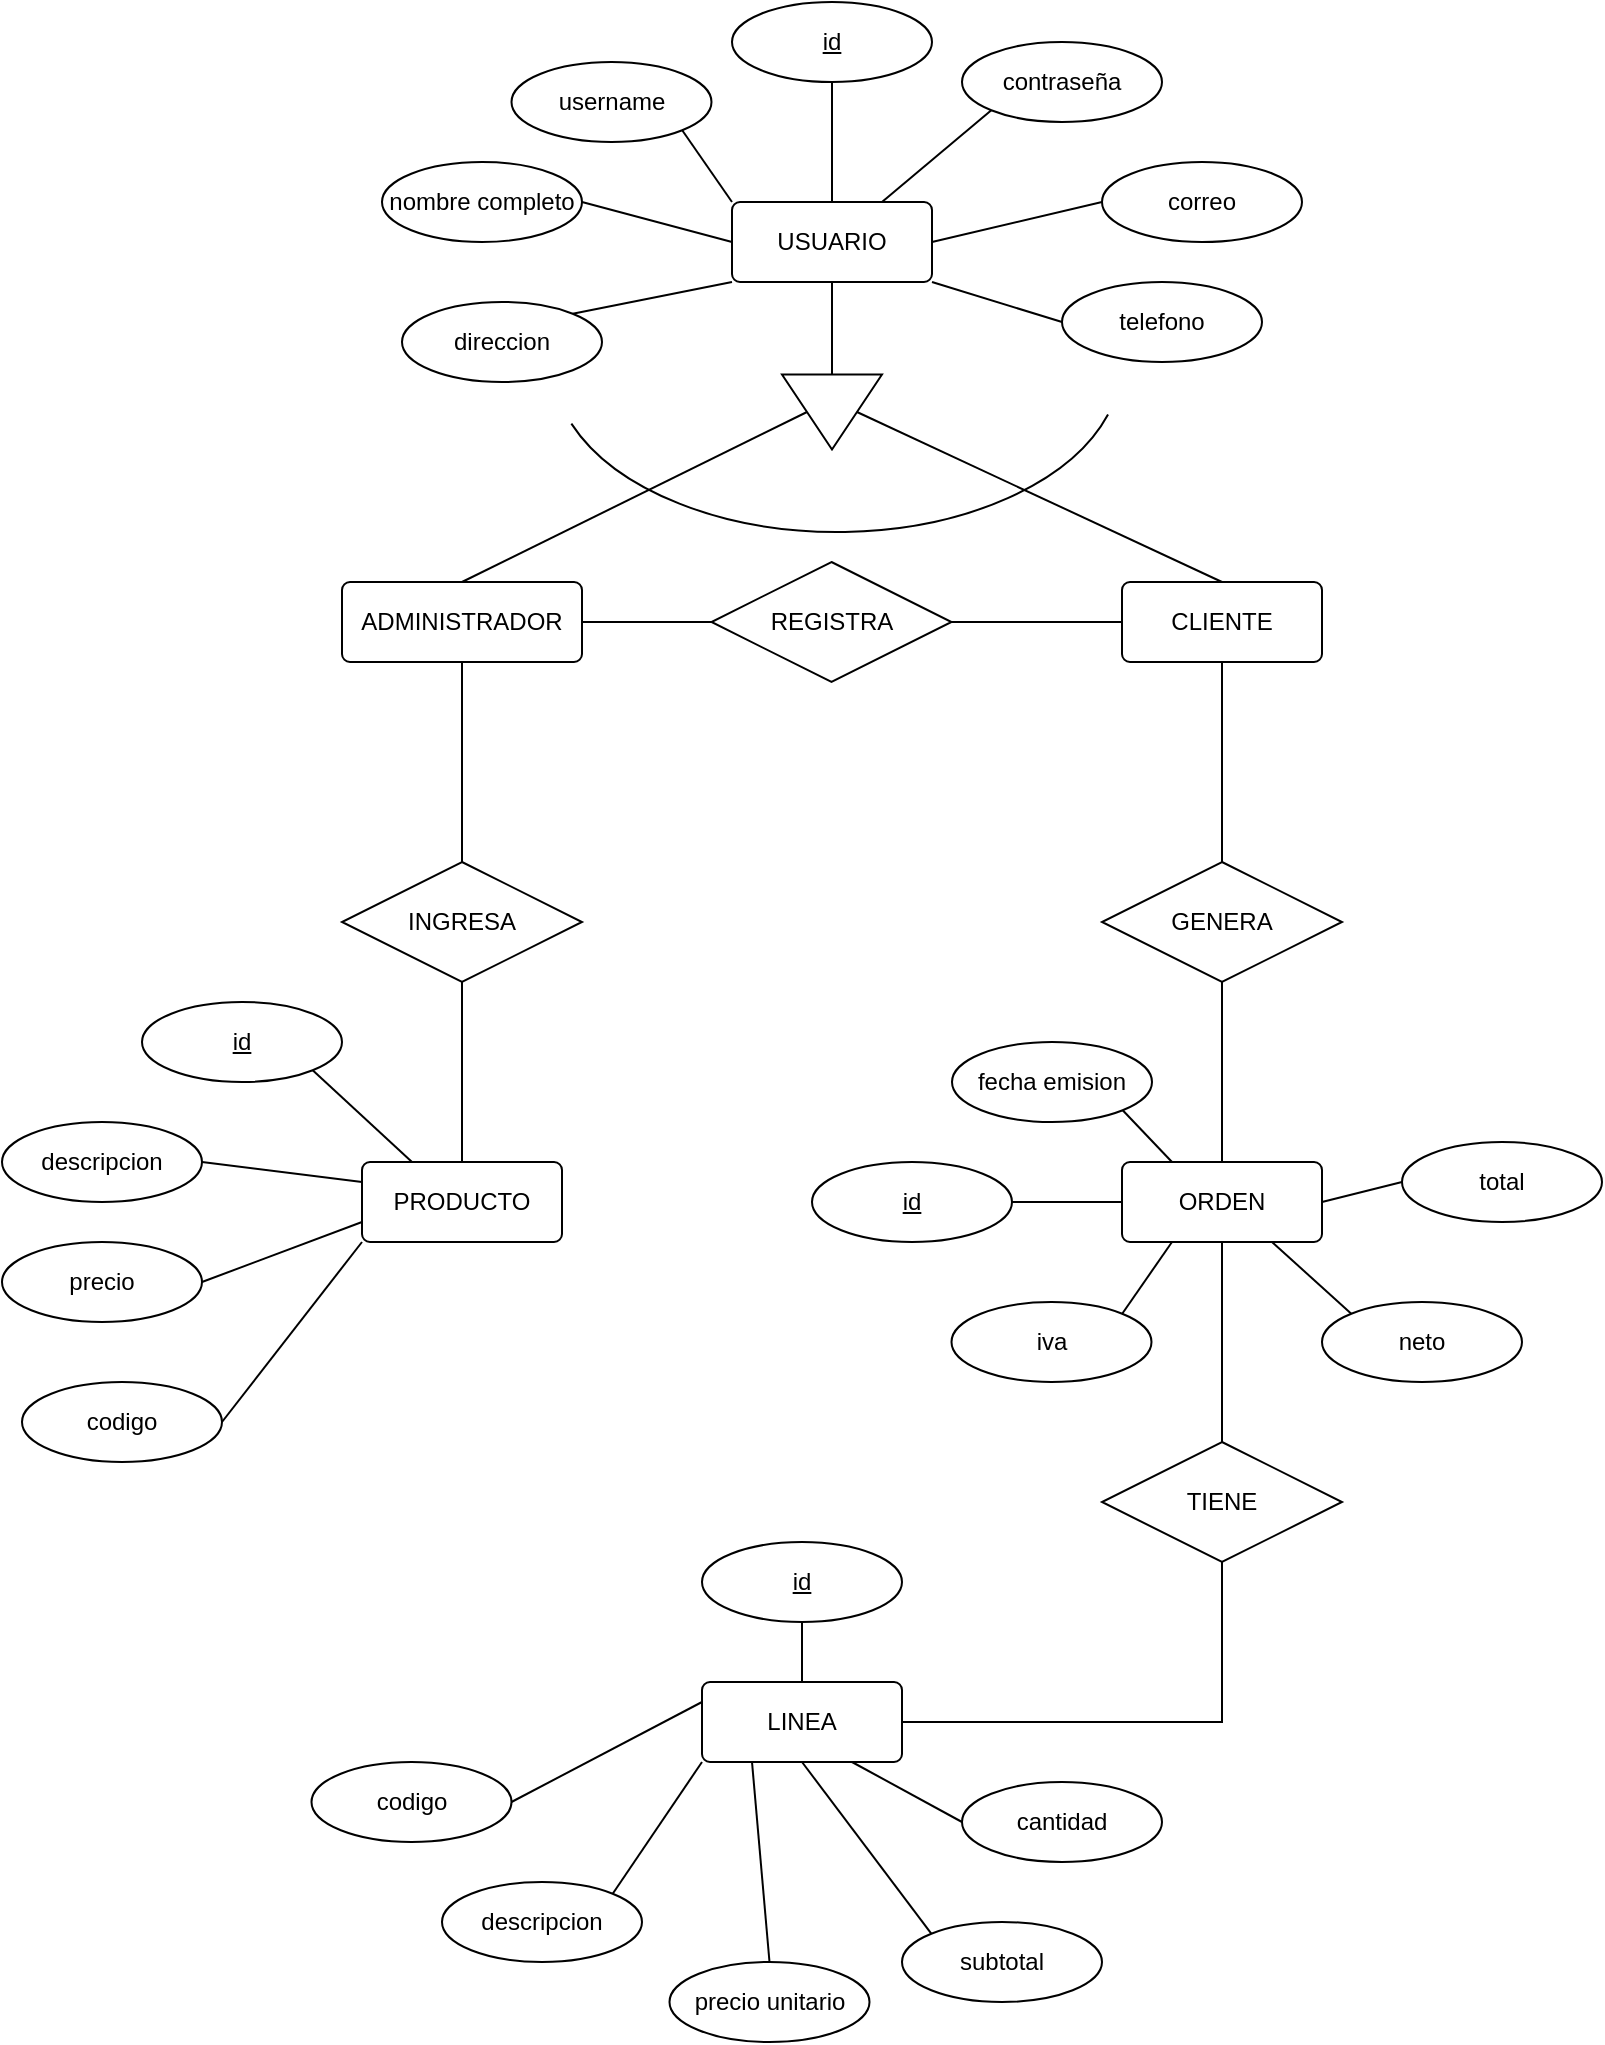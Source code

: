 <mxfile version="20.5.1" type="github">
  <diagram id="R2lEEEUBdFMjLlhIrx00" name="Page-1">
    <mxGraphModel dx="1422" dy="833" grid="1" gridSize="10" guides="1" tooltips="1" connect="1" arrows="1" fold="1" page="1" pageScale="1" pageWidth="850" pageHeight="1100" math="0" shadow="0" extFonts="Permanent Marker^https://fonts.googleapis.com/css?family=Permanent+Marker">
      <root>
        <mxCell id="0" />
        <mxCell id="1" parent="0" />
        <mxCell id="k7mg1djWrPZgosc_BKo4-5" style="rounded=0;orthogonalLoop=1;jettySize=auto;html=1;exitX=0.5;exitY=1;exitDx=0;exitDy=0;entryX=0;entryY=0.5;entryDx=0;entryDy=0;endArrow=none;endFill=0;" parent="1" source="k7mg1djWrPZgosc_BKo4-1" target="k7mg1djWrPZgosc_BKo4-2" edge="1">
          <mxGeometry relative="1" as="geometry" />
        </mxCell>
        <mxCell id="k7mg1djWrPZgosc_BKo4-1" value="USUARIO" style="rounded=1;arcSize=10;whiteSpace=wrap;html=1;align=center;" parent="1" vertex="1">
          <mxGeometry x="385" y="120" width="100" height="40" as="geometry" />
        </mxCell>
        <mxCell id="k7mg1djWrPZgosc_BKo4-6" style="rounded=0;orthogonalLoop=1;jettySize=auto;html=1;exitX=0.5;exitY=1;exitDx=0;exitDy=0;entryX=0.5;entryY=0;entryDx=0;entryDy=0;endArrow=none;endFill=0;" parent="1" source="k7mg1djWrPZgosc_BKo4-2" target="k7mg1djWrPZgosc_BKo4-3" edge="1">
          <mxGeometry relative="1" as="geometry" />
        </mxCell>
        <mxCell id="k7mg1djWrPZgosc_BKo4-7" style="edgeStyle=none;rounded=0;orthogonalLoop=1;jettySize=auto;html=1;exitX=0.5;exitY=0;exitDx=0;exitDy=0;entryX=0.5;entryY=0;entryDx=0;entryDy=0;endArrow=none;endFill=0;" parent="1" source="k7mg1djWrPZgosc_BKo4-2" target="k7mg1djWrPZgosc_BKo4-4" edge="1">
          <mxGeometry relative="1" as="geometry" />
        </mxCell>
        <mxCell id="k7mg1djWrPZgosc_BKo4-2" value="" style="triangle;whiteSpace=wrap;html=1;rotation=90;" parent="1" vertex="1">
          <mxGeometry x="416.25" y="200" width="37.5" height="50" as="geometry" />
        </mxCell>
        <mxCell id="k7mg1djWrPZgosc_BKo4-3" value="ADMINISTRADOR" style="rounded=1;arcSize=10;whiteSpace=wrap;html=1;align=center;" parent="1" vertex="1">
          <mxGeometry x="190" y="310" width="120" height="40" as="geometry" />
        </mxCell>
        <mxCell id="k7mg1djWrPZgosc_BKo4-21" style="edgeStyle=orthogonalEdgeStyle;rounded=0;orthogonalLoop=1;jettySize=auto;html=1;exitX=0.5;exitY=1;exitDx=0;exitDy=0;entryX=0.5;entryY=0;entryDx=0;entryDy=0;endArrow=none;endFill=0;" parent="1" source="k7mg1djWrPZgosc_BKo4-4" target="k7mg1djWrPZgosc_BKo4-11" edge="1">
          <mxGeometry relative="1" as="geometry" />
        </mxCell>
        <mxCell id="k7mg1djWrPZgosc_BKo4-4" value="CLIENTE" style="rounded=1;arcSize=10;whiteSpace=wrap;html=1;align=center;" parent="1" vertex="1">
          <mxGeometry x="580" y="310" width="100" height="40" as="geometry" />
        </mxCell>
        <mxCell id="k7mg1djWrPZgosc_BKo4-19" style="edgeStyle=orthogonalEdgeStyle;rounded=0;orthogonalLoop=1;jettySize=auto;html=1;exitX=0;exitY=0.5;exitDx=0;exitDy=0;entryX=1;entryY=0.5;entryDx=0;entryDy=0;endArrow=none;endFill=0;" parent="1" source="k7mg1djWrPZgosc_BKo4-8" target="k7mg1djWrPZgosc_BKo4-3" edge="1">
          <mxGeometry relative="1" as="geometry" />
        </mxCell>
        <mxCell id="k7mg1djWrPZgosc_BKo4-20" style="edgeStyle=orthogonalEdgeStyle;rounded=0;orthogonalLoop=1;jettySize=auto;html=1;exitX=1;exitY=0.5;exitDx=0;exitDy=0;entryX=0;entryY=0.5;entryDx=0;entryDy=0;endArrow=none;endFill=0;" parent="1" source="k7mg1djWrPZgosc_BKo4-8" target="k7mg1djWrPZgosc_BKo4-4" edge="1">
          <mxGeometry relative="1" as="geometry" />
        </mxCell>
        <mxCell id="k7mg1djWrPZgosc_BKo4-8" value="REGISTRA" style="shape=rhombus;perimeter=rhombusPerimeter;whiteSpace=wrap;html=1;align=center;" parent="1" vertex="1">
          <mxGeometry x="374.75" y="300" width="120" height="60" as="geometry" />
        </mxCell>
        <mxCell id="k7mg1djWrPZgosc_BKo4-17" style="edgeStyle=orthogonalEdgeStyle;rounded=0;orthogonalLoop=1;jettySize=auto;html=1;exitX=0.5;exitY=0;exitDx=0;exitDy=0;entryX=0.5;entryY=1;entryDx=0;entryDy=0;endArrow=none;endFill=0;" parent="1" source="k7mg1djWrPZgosc_BKo4-9" target="k7mg1djWrPZgosc_BKo4-10" edge="1">
          <mxGeometry relative="1" as="geometry" />
        </mxCell>
        <mxCell id="k7mg1djWrPZgosc_BKo4-9" value="PRODUCTO" style="rounded=1;arcSize=10;whiteSpace=wrap;html=1;align=center;" parent="1" vertex="1">
          <mxGeometry x="200" y="600" width="100" height="40" as="geometry" />
        </mxCell>
        <mxCell id="k7mg1djWrPZgosc_BKo4-18" style="edgeStyle=orthogonalEdgeStyle;rounded=0;orthogonalLoop=1;jettySize=auto;html=1;exitX=0.5;exitY=0;exitDx=0;exitDy=0;entryX=0.5;entryY=1;entryDx=0;entryDy=0;endArrow=none;endFill=0;" parent="1" source="k7mg1djWrPZgosc_BKo4-10" target="k7mg1djWrPZgosc_BKo4-3" edge="1">
          <mxGeometry relative="1" as="geometry" />
        </mxCell>
        <mxCell id="k7mg1djWrPZgosc_BKo4-10" value="INGRESA" style="shape=rhombus;perimeter=rhombusPerimeter;whiteSpace=wrap;html=1;align=center;" parent="1" vertex="1">
          <mxGeometry x="190" y="450" width="120" height="60" as="geometry" />
        </mxCell>
        <mxCell id="k7mg1djWrPZgosc_BKo4-11" value="GENERA" style="shape=rhombus;perimeter=rhombusPerimeter;whiteSpace=wrap;html=1;align=center;" parent="1" vertex="1">
          <mxGeometry x="570" y="450" width="120" height="60" as="geometry" />
        </mxCell>
        <mxCell id="k7mg1djWrPZgosc_BKo4-16" style="edgeStyle=orthogonalEdgeStyle;rounded=0;orthogonalLoop=1;jettySize=auto;html=1;exitX=0.5;exitY=0;exitDx=0;exitDy=0;entryX=0.5;entryY=1;entryDx=0;entryDy=0;endArrow=none;endFill=0;" parent="1" source="k7mg1djWrPZgosc_BKo4-12" target="k7mg1djWrPZgosc_BKo4-11" edge="1">
          <mxGeometry relative="1" as="geometry" />
        </mxCell>
        <mxCell id="k7mg1djWrPZgosc_BKo4-12" value="ORDEN" style="rounded=1;arcSize=10;whiteSpace=wrap;html=1;align=center;" parent="1" vertex="1">
          <mxGeometry x="580" y="600" width="100" height="40" as="geometry" />
        </mxCell>
        <mxCell id="k7mg1djWrPZgosc_BKo4-61" style="edgeStyle=none;rounded=0;orthogonalLoop=1;jettySize=auto;html=1;exitX=1;exitY=1;exitDx=0;exitDy=0;entryX=0.25;entryY=0;entryDx=0;entryDy=0;endArrow=none;endFill=0;" parent="1" source="k7mg1djWrPZgosc_BKo4-22" target="k7mg1djWrPZgosc_BKo4-9" edge="1">
          <mxGeometry relative="1" as="geometry" />
        </mxCell>
        <mxCell id="k7mg1djWrPZgosc_BKo4-22" value="id" style="ellipse;whiteSpace=wrap;html=1;align=center;fontStyle=4;" parent="1" vertex="1">
          <mxGeometry x="90" y="520" width="100" height="40" as="geometry" />
        </mxCell>
        <mxCell id="k7mg1djWrPZgosc_BKo4-62" style="edgeStyle=none;rounded=0;orthogonalLoop=1;jettySize=auto;html=1;exitX=1;exitY=0.5;exitDx=0;exitDy=0;entryX=0;entryY=0.25;entryDx=0;entryDy=0;endArrow=none;endFill=0;" parent="1" source="k7mg1djWrPZgosc_BKo4-23" target="k7mg1djWrPZgosc_BKo4-9" edge="1">
          <mxGeometry relative="1" as="geometry" />
        </mxCell>
        <mxCell id="k7mg1djWrPZgosc_BKo4-23" value="descripcion" style="ellipse;whiteSpace=wrap;html=1;align=center;" parent="1" vertex="1">
          <mxGeometry x="20" y="580" width="100" height="40" as="geometry" />
        </mxCell>
        <mxCell id="k7mg1djWrPZgosc_BKo4-63" style="edgeStyle=none;rounded=0;orthogonalLoop=1;jettySize=auto;html=1;exitX=1;exitY=0.5;exitDx=0;exitDy=0;entryX=0;entryY=0.75;entryDx=0;entryDy=0;endArrow=none;endFill=0;" parent="1" source="k7mg1djWrPZgosc_BKo4-24" target="k7mg1djWrPZgosc_BKo4-9" edge="1">
          <mxGeometry relative="1" as="geometry" />
        </mxCell>
        <mxCell id="k7mg1djWrPZgosc_BKo4-24" value="precio" style="ellipse;whiteSpace=wrap;html=1;align=center;" parent="1" vertex="1">
          <mxGeometry x="20" y="640" width="100" height="40" as="geometry" />
        </mxCell>
        <mxCell id="k7mg1djWrPZgosc_BKo4-28" style="edgeStyle=orthogonalEdgeStyle;rounded=0;orthogonalLoop=1;jettySize=auto;html=1;exitX=1;exitY=0.5;exitDx=0;exitDy=0;entryX=0.5;entryY=1;entryDx=0;entryDy=0;endArrow=none;endFill=0;" parent="1" source="k7mg1djWrPZgosc_BKo4-26" target="k7mg1djWrPZgosc_BKo4-27" edge="1">
          <mxGeometry relative="1" as="geometry" />
        </mxCell>
        <mxCell id="k7mg1djWrPZgosc_BKo4-26" value="LINEA" style="rounded=1;arcSize=10;whiteSpace=wrap;html=1;align=center;" parent="1" vertex="1">
          <mxGeometry x="370" y="860" width="100" height="40" as="geometry" />
        </mxCell>
        <mxCell id="k7mg1djWrPZgosc_BKo4-29" style="edgeStyle=orthogonalEdgeStyle;rounded=0;orthogonalLoop=1;jettySize=auto;html=1;exitX=0.5;exitY=0;exitDx=0;exitDy=0;entryX=0.5;entryY=1;entryDx=0;entryDy=0;endArrow=none;endFill=0;" parent="1" source="k7mg1djWrPZgosc_BKo4-27" target="k7mg1djWrPZgosc_BKo4-12" edge="1">
          <mxGeometry relative="1" as="geometry" />
        </mxCell>
        <mxCell id="k7mg1djWrPZgosc_BKo4-27" value="TIENE" style="shape=rhombus;perimeter=rhombusPerimeter;whiteSpace=wrap;html=1;align=center;" parent="1" vertex="1">
          <mxGeometry x="570" y="740" width="120" height="60" as="geometry" />
        </mxCell>
        <mxCell id="k7mg1djWrPZgosc_BKo4-34" style="rounded=0;orthogonalLoop=1;jettySize=auto;html=1;exitX=0.5;exitY=1;exitDx=0;exitDy=0;entryX=0.5;entryY=0;entryDx=0;entryDy=0;endArrow=none;endFill=0;" parent="1" source="k7mg1djWrPZgosc_BKo4-31" target="k7mg1djWrPZgosc_BKo4-26" edge="1">
          <mxGeometry relative="1" as="geometry" />
        </mxCell>
        <mxCell id="k7mg1djWrPZgosc_BKo4-31" value="id" style="ellipse;whiteSpace=wrap;html=1;align=center;fontStyle=4;" parent="1" vertex="1">
          <mxGeometry x="370" y="790" width="100" height="40" as="geometry" />
        </mxCell>
        <mxCell id="k7mg1djWrPZgosc_BKo4-36" style="rounded=0;orthogonalLoop=1;jettySize=auto;html=1;exitX=0;exitY=0.5;exitDx=0;exitDy=0;entryX=0.75;entryY=1;entryDx=0;entryDy=0;endArrow=none;endFill=0;" parent="1" source="k7mg1djWrPZgosc_BKo4-32" target="k7mg1djWrPZgosc_BKo4-26" edge="1">
          <mxGeometry relative="1" as="geometry" />
        </mxCell>
        <mxCell id="k7mg1djWrPZgosc_BKo4-32" value="cantidad" style="ellipse;whiteSpace=wrap;html=1;align=center;" parent="1" vertex="1">
          <mxGeometry x="500" y="910" width="100" height="40" as="geometry" />
        </mxCell>
        <mxCell id="k7mg1djWrPZgosc_BKo4-35" style="rounded=0;orthogonalLoop=1;jettySize=auto;html=1;exitX=0;exitY=0;exitDx=0;exitDy=0;entryX=0.5;entryY=1;entryDx=0;entryDy=0;endArrow=none;endFill=0;" parent="1" source="k7mg1djWrPZgosc_BKo4-33" target="k7mg1djWrPZgosc_BKo4-26" edge="1">
          <mxGeometry relative="1" as="geometry" />
        </mxCell>
        <mxCell id="k7mg1djWrPZgosc_BKo4-33" value="subtotal" style="ellipse;whiteSpace=wrap;html=1;align=center;" parent="1" vertex="1">
          <mxGeometry x="470" y="980" width="100" height="40" as="geometry" />
        </mxCell>
        <mxCell id="k7mg1djWrPZgosc_BKo4-38" style="rounded=0;orthogonalLoop=1;jettySize=auto;html=1;exitX=1;exitY=0.5;exitDx=0;exitDy=0;entryX=0;entryY=0.5;entryDx=0;entryDy=0;endArrow=none;endFill=0;" parent="1" source="k7mg1djWrPZgosc_BKo4-37" target="k7mg1djWrPZgosc_BKo4-12" edge="1">
          <mxGeometry relative="1" as="geometry" />
        </mxCell>
        <mxCell id="k7mg1djWrPZgosc_BKo4-37" value="id" style="ellipse;whiteSpace=wrap;html=1;align=center;fontStyle=4;" parent="1" vertex="1">
          <mxGeometry x="425" y="600" width="100" height="40" as="geometry" />
        </mxCell>
        <mxCell id="k7mg1djWrPZgosc_BKo4-44" style="rounded=0;orthogonalLoop=1;jettySize=auto;html=1;exitX=1;exitY=1;exitDx=0;exitDy=0;entryX=0.25;entryY=0;entryDx=0;entryDy=0;endArrow=none;endFill=0;" parent="1" source="k7mg1djWrPZgosc_BKo4-39" target="k7mg1djWrPZgosc_BKo4-12" edge="1">
          <mxGeometry relative="1" as="geometry" />
        </mxCell>
        <mxCell id="k7mg1djWrPZgosc_BKo4-39" value="fecha emision" style="ellipse;whiteSpace=wrap;html=1;align=center;" parent="1" vertex="1">
          <mxGeometry x="495" y="540" width="100" height="40" as="geometry" />
        </mxCell>
        <mxCell id="k7mg1djWrPZgosc_BKo4-47" style="edgeStyle=none;rounded=0;orthogonalLoop=1;jettySize=auto;html=1;exitX=0;exitY=0.5;exitDx=0;exitDy=0;entryX=1;entryY=0.5;entryDx=0;entryDy=0;endArrow=none;endFill=0;" parent="1" source="k7mg1djWrPZgosc_BKo4-40" target="k7mg1djWrPZgosc_BKo4-12" edge="1">
          <mxGeometry relative="1" as="geometry" />
        </mxCell>
        <mxCell id="k7mg1djWrPZgosc_BKo4-40" value="total" style="ellipse;whiteSpace=wrap;html=1;align=center;" parent="1" vertex="1">
          <mxGeometry x="720" y="590" width="100" height="40" as="geometry" />
        </mxCell>
        <mxCell id="k7mg1djWrPZgosc_BKo4-46" style="edgeStyle=none;rounded=0;orthogonalLoop=1;jettySize=auto;html=1;exitX=0;exitY=0;exitDx=0;exitDy=0;entryX=0.75;entryY=1;entryDx=0;entryDy=0;endArrow=none;endFill=0;" parent="1" source="k7mg1djWrPZgosc_BKo4-41" target="k7mg1djWrPZgosc_BKo4-12" edge="1">
          <mxGeometry relative="1" as="geometry" />
        </mxCell>
        <mxCell id="k7mg1djWrPZgosc_BKo4-41" value="neto" style="ellipse;whiteSpace=wrap;html=1;align=center;" parent="1" vertex="1">
          <mxGeometry x="680" y="670" width="100" height="40" as="geometry" />
        </mxCell>
        <mxCell id="k7mg1djWrPZgosc_BKo4-45" style="edgeStyle=none;rounded=0;orthogonalLoop=1;jettySize=auto;html=1;exitX=1;exitY=0;exitDx=0;exitDy=0;entryX=0.25;entryY=1;entryDx=0;entryDy=0;endArrow=none;endFill=0;" parent="1" source="k7mg1djWrPZgosc_BKo4-42" target="k7mg1djWrPZgosc_BKo4-12" edge="1">
          <mxGeometry relative="1" as="geometry" />
        </mxCell>
        <mxCell id="k7mg1djWrPZgosc_BKo4-42" value="iva" style="ellipse;whiteSpace=wrap;html=1;align=center;" parent="1" vertex="1">
          <mxGeometry x="494.75" y="670" width="100" height="40" as="geometry" />
        </mxCell>
        <mxCell id="k7mg1djWrPZgosc_BKo4-48" style="edgeStyle=none;rounded=0;orthogonalLoop=1;jettySize=auto;html=1;exitX=0.5;exitY=1;exitDx=0;exitDy=0;entryX=0.5;entryY=0;entryDx=0;entryDy=0;endArrow=none;endFill=0;" parent="1" source="k7mg1djWrPZgosc_BKo4-43" target="k7mg1djWrPZgosc_BKo4-1" edge="1">
          <mxGeometry relative="1" as="geometry" />
        </mxCell>
        <mxCell id="k7mg1djWrPZgosc_BKo4-43" value="id" style="ellipse;whiteSpace=wrap;html=1;align=center;fontStyle=4;" parent="1" vertex="1">
          <mxGeometry x="385" y="20" width="100" height="40" as="geometry" />
        </mxCell>
        <mxCell id="k7mg1djWrPZgosc_BKo4-56" style="edgeStyle=none;rounded=0;orthogonalLoop=1;jettySize=auto;html=1;exitX=1;exitY=0.5;exitDx=0;exitDy=0;entryX=0;entryY=0.5;entryDx=0;entryDy=0;endArrow=none;endFill=0;" parent="1" source="k7mg1djWrPZgosc_BKo4-49" target="k7mg1djWrPZgosc_BKo4-1" edge="1">
          <mxGeometry relative="1" as="geometry" />
        </mxCell>
        <mxCell id="k7mg1djWrPZgosc_BKo4-49" value="nombre completo" style="ellipse;whiteSpace=wrap;html=1;align=center;" parent="1" vertex="1">
          <mxGeometry x="210" y="100" width="100" height="40" as="geometry" />
        </mxCell>
        <mxCell id="k7mg1djWrPZgosc_BKo4-55" style="edgeStyle=none;rounded=0;orthogonalLoop=1;jettySize=auto;html=1;exitX=1;exitY=1;exitDx=0;exitDy=0;entryX=0;entryY=0;entryDx=0;entryDy=0;endArrow=none;endFill=0;" parent="1" source="k7mg1djWrPZgosc_BKo4-50" target="k7mg1djWrPZgosc_BKo4-1" edge="1">
          <mxGeometry relative="1" as="geometry" />
        </mxCell>
        <mxCell id="k7mg1djWrPZgosc_BKo4-50" value="username" style="ellipse;whiteSpace=wrap;html=1;align=center;" parent="1" vertex="1">
          <mxGeometry x="274.75" y="50" width="100" height="40" as="geometry" />
        </mxCell>
        <mxCell id="k7mg1djWrPZgosc_BKo4-60" style="edgeStyle=none;rounded=0;orthogonalLoop=1;jettySize=auto;html=1;exitX=0;exitY=1;exitDx=0;exitDy=0;entryX=0.75;entryY=0;entryDx=0;entryDy=0;endArrow=none;endFill=0;" parent="1" source="k7mg1djWrPZgosc_BKo4-51" target="k7mg1djWrPZgosc_BKo4-1" edge="1">
          <mxGeometry relative="1" as="geometry" />
        </mxCell>
        <mxCell id="k7mg1djWrPZgosc_BKo4-51" value="contraseña" style="ellipse;whiteSpace=wrap;html=1;align=center;" parent="1" vertex="1">
          <mxGeometry x="500" y="40" width="100" height="40" as="geometry" />
        </mxCell>
        <mxCell id="k7mg1djWrPZgosc_BKo4-59" style="edgeStyle=none;rounded=0;orthogonalLoop=1;jettySize=auto;html=1;exitX=0;exitY=0.5;exitDx=0;exitDy=0;entryX=1;entryY=0.5;entryDx=0;entryDy=0;endArrow=none;endFill=0;" parent="1" source="k7mg1djWrPZgosc_BKo4-52" target="k7mg1djWrPZgosc_BKo4-1" edge="1">
          <mxGeometry relative="1" as="geometry" />
        </mxCell>
        <mxCell id="k7mg1djWrPZgosc_BKo4-52" value="correo" style="ellipse;whiteSpace=wrap;html=1;align=center;" parent="1" vertex="1">
          <mxGeometry x="570" y="100" width="100" height="40" as="geometry" />
        </mxCell>
        <mxCell id="k7mg1djWrPZgosc_BKo4-58" style="edgeStyle=none;rounded=0;orthogonalLoop=1;jettySize=auto;html=1;exitX=0;exitY=0.5;exitDx=0;exitDy=0;entryX=1;entryY=1;entryDx=0;entryDy=0;endArrow=none;endFill=0;" parent="1" source="k7mg1djWrPZgosc_BKo4-53" target="k7mg1djWrPZgosc_BKo4-1" edge="1">
          <mxGeometry relative="1" as="geometry" />
        </mxCell>
        <mxCell id="k7mg1djWrPZgosc_BKo4-53" value="telefono" style="ellipse;whiteSpace=wrap;html=1;align=center;" parent="1" vertex="1">
          <mxGeometry x="550" y="160" width="100" height="40" as="geometry" />
        </mxCell>
        <mxCell id="k7mg1djWrPZgosc_BKo4-57" style="edgeStyle=none;rounded=0;orthogonalLoop=1;jettySize=auto;html=1;exitX=1;exitY=0;exitDx=0;exitDy=0;entryX=0;entryY=1;entryDx=0;entryDy=0;endArrow=none;endFill=0;" parent="1" source="k7mg1djWrPZgosc_BKo4-54" target="k7mg1djWrPZgosc_BKo4-1" edge="1">
          <mxGeometry relative="1" as="geometry" />
        </mxCell>
        <mxCell id="k7mg1djWrPZgosc_BKo4-54" value="direccion" style="ellipse;whiteSpace=wrap;html=1;align=center;" parent="1" vertex="1">
          <mxGeometry x="220" y="170" width="100" height="40" as="geometry" />
        </mxCell>
        <mxCell id="udpVXjeYUR6G3hC_4lAy-3" style="rounded=0;orthogonalLoop=1;jettySize=auto;html=1;exitX=1;exitY=0.5;exitDx=0;exitDy=0;entryX=0;entryY=1;entryDx=0;entryDy=0;endArrow=none;endFill=0;" edge="1" parent="1" source="udpVXjeYUR6G3hC_4lAy-2" target="k7mg1djWrPZgosc_BKo4-9">
          <mxGeometry relative="1" as="geometry" />
        </mxCell>
        <mxCell id="udpVXjeYUR6G3hC_4lAy-2" value="codigo" style="ellipse;whiteSpace=wrap;html=1;align=center;" vertex="1" parent="1">
          <mxGeometry x="30" y="710" width="100" height="40" as="geometry" />
        </mxCell>
        <mxCell id="udpVXjeYUR6G3hC_4lAy-8" style="edgeStyle=none;rounded=0;orthogonalLoop=1;jettySize=auto;html=1;exitX=1;exitY=0;exitDx=0;exitDy=0;entryX=0;entryY=1;entryDx=0;entryDy=0;endArrow=none;endFill=0;" edge="1" parent="1" source="udpVXjeYUR6G3hC_4lAy-4" target="k7mg1djWrPZgosc_BKo4-26">
          <mxGeometry relative="1" as="geometry" />
        </mxCell>
        <mxCell id="udpVXjeYUR6G3hC_4lAy-4" value="descripcion" style="ellipse;whiteSpace=wrap;html=1;align=center;" vertex="1" parent="1">
          <mxGeometry x="240" y="960" width="100" height="40" as="geometry" />
        </mxCell>
        <mxCell id="udpVXjeYUR6G3hC_4lAy-9" style="edgeStyle=none;rounded=0;orthogonalLoop=1;jettySize=auto;html=1;exitX=0.5;exitY=0;exitDx=0;exitDy=0;entryX=0.25;entryY=1;entryDx=0;entryDy=0;endArrow=none;endFill=0;" edge="1" parent="1" source="udpVXjeYUR6G3hC_4lAy-5" target="k7mg1djWrPZgosc_BKo4-26">
          <mxGeometry relative="1" as="geometry" />
        </mxCell>
        <mxCell id="udpVXjeYUR6G3hC_4lAy-5" value="precio unitario" style="ellipse;whiteSpace=wrap;html=1;align=center;" vertex="1" parent="1">
          <mxGeometry x="353.75" y="1000" width="100" height="40" as="geometry" />
        </mxCell>
        <mxCell id="udpVXjeYUR6G3hC_4lAy-7" style="edgeStyle=none;rounded=0;orthogonalLoop=1;jettySize=auto;html=1;exitX=1;exitY=0.5;exitDx=0;exitDy=0;entryX=0;entryY=0.25;entryDx=0;entryDy=0;endArrow=none;endFill=0;" edge="1" parent="1" source="udpVXjeYUR6G3hC_4lAy-6" target="k7mg1djWrPZgosc_BKo4-26">
          <mxGeometry relative="1" as="geometry" />
        </mxCell>
        <mxCell id="udpVXjeYUR6G3hC_4lAy-6" value="codigo" style="ellipse;whiteSpace=wrap;html=1;align=center;" vertex="1" parent="1">
          <mxGeometry x="174.75" y="900" width="100" height="40" as="geometry" />
        </mxCell>
        <mxCell id="udpVXjeYUR6G3hC_4lAy-10" value="" style="verticalLabelPosition=bottom;verticalAlign=top;html=1;shape=mxgraph.basic.arc;startAngle=0.3;endAngle=0.691;" vertex="1" parent="1">
          <mxGeometry x="295" y="115" width="285" height="170" as="geometry" />
        </mxCell>
      </root>
    </mxGraphModel>
  </diagram>
</mxfile>
